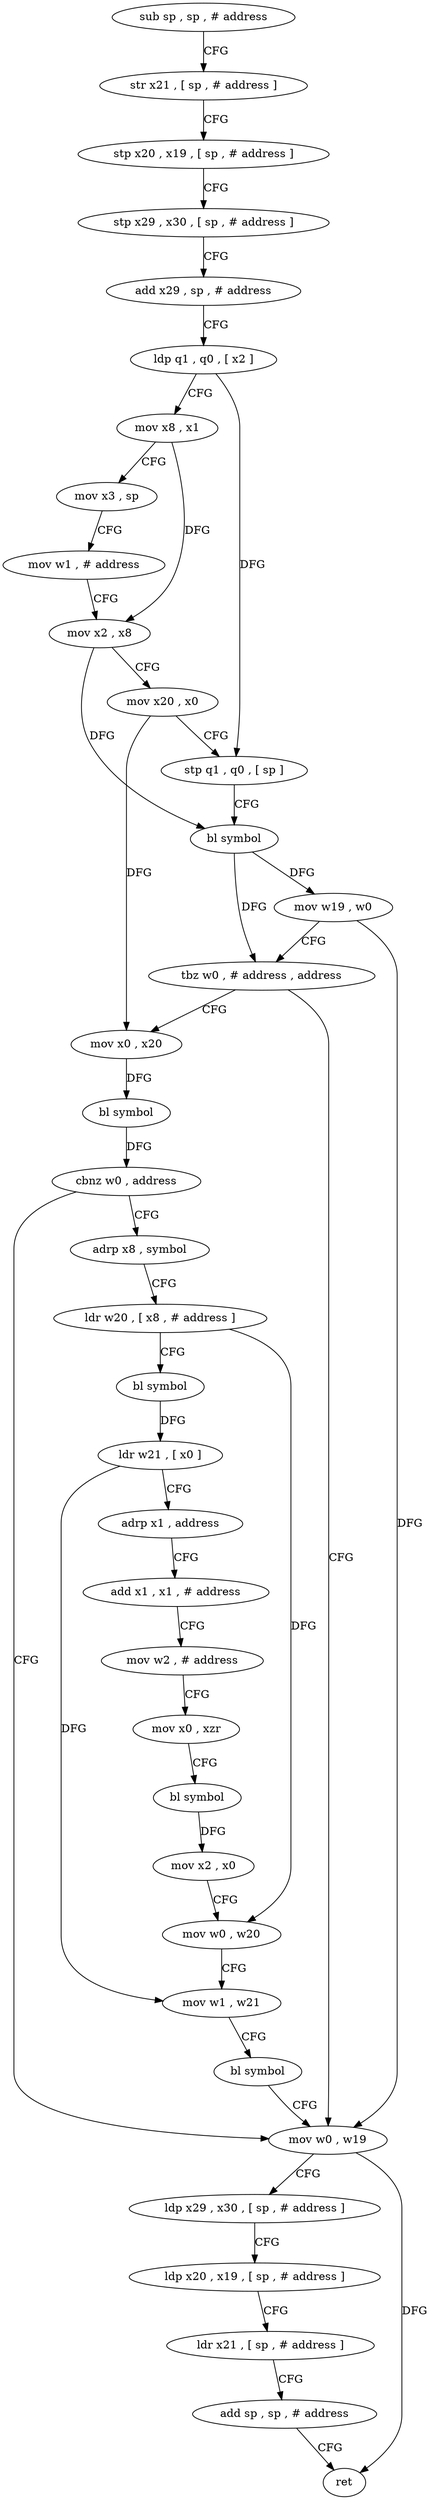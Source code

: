 digraph "func" {
"4227844" [label = "sub sp , sp , # address" ]
"4227848" [label = "str x21 , [ sp , # address ]" ]
"4227852" [label = "stp x20 , x19 , [ sp , # address ]" ]
"4227856" [label = "stp x29 , x30 , [ sp , # address ]" ]
"4227860" [label = "add x29 , sp , # address" ]
"4227864" [label = "ldp q1 , q0 , [ x2 ]" ]
"4227868" [label = "mov x8 , x1" ]
"4227872" [label = "mov x3 , sp" ]
"4227876" [label = "mov w1 , # address" ]
"4227880" [label = "mov x2 , x8" ]
"4227884" [label = "mov x20 , x0" ]
"4227888" [label = "stp q1 , q0 , [ sp ]" ]
"4227892" [label = "bl symbol" ]
"4227896" [label = "mov w19 , w0" ]
"4227900" [label = "tbz w0 , # address , address" ]
"4227968" [label = "mov w0 , w19" ]
"4227904" [label = "mov x0 , x20" ]
"4227972" [label = "ldp x29 , x30 , [ sp , # address ]" ]
"4227976" [label = "ldp x20 , x19 , [ sp , # address ]" ]
"4227980" [label = "ldr x21 , [ sp , # address ]" ]
"4227984" [label = "add sp , sp , # address" ]
"4227988" [label = "ret" ]
"4227908" [label = "bl symbol" ]
"4227912" [label = "cbnz w0 , address" ]
"4227916" [label = "adrp x8 , symbol" ]
"4227920" [label = "ldr w20 , [ x8 , # address ]" ]
"4227924" [label = "bl symbol" ]
"4227928" [label = "ldr w21 , [ x0 ]" ]
"4227932" [label = "adrp x1 , address" ]
"4227936" [label = "add x1 , x1 , # address" ]
"4227940" [label = "mov w2 , # address" ]
"4227944" [label = "mov x0 , xzr" ]
"4227948" [label = "bl symbol" ]
"4227952" [label = "mov x2 , x0" ]
"4227956" [label = "mov w0 , w20" ]
"4227960" [label = "mov w1 , w21" ]
"4227964" [label = "bl symbol" ]
"4227844" -> "4227848" [ label = "CFG" ]
"4227848" -> "4227852" [ label = "CFG" ]
"4227852" -> "4227856" [ label = "CFG" ]
"4227856" -> "4227860" [ label = "CFG" ]
"4227860" -> "4227864" [ label = "CFG" ]
"4227864" -> "4227868" [ label = "CFG" ]
"4227864" -> "4227888" [ label = "DFG" ]
"4227868" -> "4227872" [ label = "CFG" ]
"4227868" -> "4227880" [ label = "DFG" ]
"4227872" -> "4227876" [ label = "CFG" ]
"4227876" -> "4227880" [ label = "CFG" ]
"4227880" -> "4227884" [ label = "CFG" ]
"4227880" -> "4227892" [ label = "DFG" ]
"4227884" -> "4227888" [ label = "CFG" ]
"4227884" -> "4227904" [ label = "DFG" ]
"4227888" -> "4227892" [ label = "CFG" ]
"4227892" -> "4227896" [ label = "DFG" ]
"4227892" -> "4227900" [ label = "DFG" ]
"4227896" -> "4227900" [ label = "CFG" ]
"4227896" -> "4227968" [ label = "DFG" ]
"4227900" -> "4227968" [ label = "CFG" ]
"4227900" -> "4227904" [ label = "CFG" ]
"4227968" -> "4227972" [ label = "CFG" ]
"4227968" -> "4227988" [ label = "DFG" ]
"4227904" -> "4227908" [ label = "DFG" ]
"4227972" -> "4227976" [ label = "CFG" ]
"4227976" -> "4227980" [ label = "CFG" ]
"4227980" -> "4227984" [ label = "CFG" ]
"4227984" -> "4227988" [ label = "CFG" ]
"4227908" -> "4227912" [ label = "DFG" ]
"4227912" -> "4227968" [ label = "CFG" ]
"4227912" -> "4227916" [ label = "CFG" ]
"4227916" -> "4227920" [ label = "CFG" ]
"4227920" -> "4227924" [ label = "CFG" ]
"4227920" -> "4227956" [ label = "DFG" ]
"4227924" -> "4227928" [ label = "DFG" ]
"4227928" -> "4227932" [ label = "CFG" ]
"4227928" -> "4227960" [ label = "DFG" ]
"4227932" -> "4227936" [ label = "CFG" ]
"4227936" -> "4227940" [ label = "CFG" ]
"4227940" -> "4227944" [ label = "CFG" ]
"4227944" -> "4227948" [ label = "CFG" ]
"4227948" -> "4227952" [ label = "DFG" ]
"4227952" -> "4227956" [ label = "CFG" ]
"4227956" -> "4227960" [ label = "CFG" ]
"4227960" -> "4227964" [ label = "CFG" ]
"4227964" -> "4227968" [ label = "CFG" ]
}
